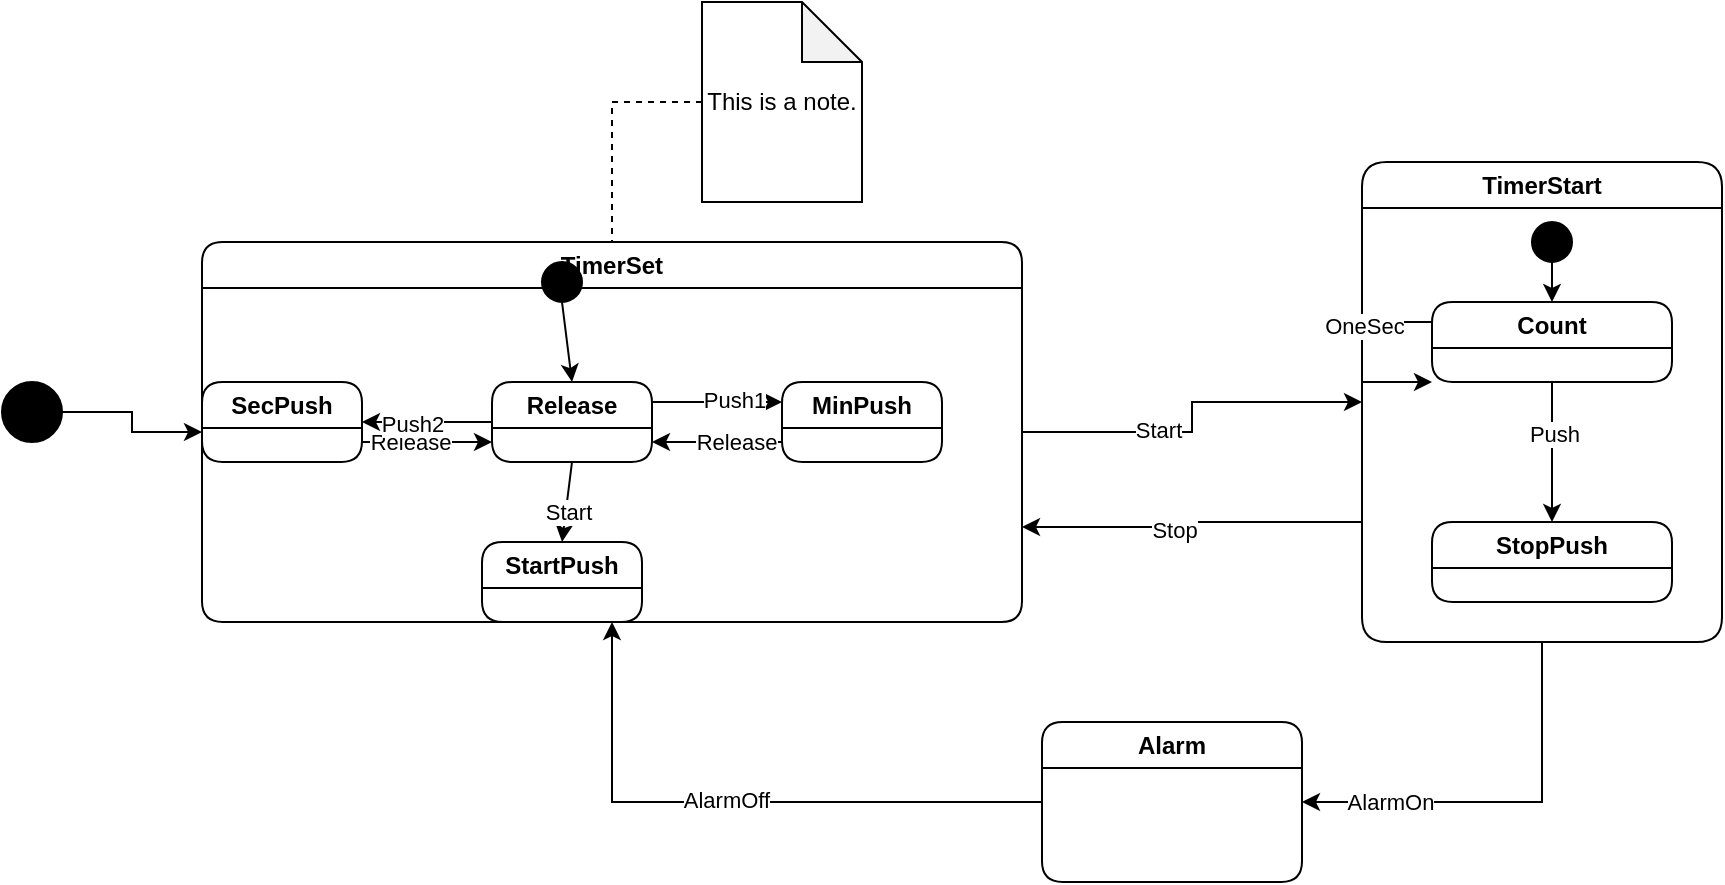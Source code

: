 <mxfile>
    <diagram id="3Aa49lHglVZ3ABnJkFck" name="Page 1">
        <mxGraphModel dx="2038" dy="805" grid="1" gridSize="10" guides="1" tooltips="1" connect="1" arrows="1" fold="1" page="0" pageScale="1" pageWidth="827" pageHeight="1169" math="0" shadow="0">
            <root>
                <mxCell id="0"/>
                <mxCell id="1" parent="0"/>
                <mxCell id="EBAIrEwSQ_sO8G7dM4pI-14" style="edgeStyle=orthogonalEdgeStyle;rounded=0;orthogonalLoop=1;jettySize=auto;html=1;exitX=1;exitY=0.5;exitDx=0;exitDy=0;entryX=0;entryY=0.5;entryDx=0;entryDy=0;" parent="1" source="EBAIrEwSQ_sO8G7dM4pI-9" target="EBAIrEwSQ_sO8G7dM4pI-10" edge="1">
                    <mxGeometry relative="1" as="geometry"/>
                </mxCell>
                <object label="" type="initialstate" id="EBAIrEwSQ_sO8G7dM4pI-9">
                    <mxCell style="ellipse;whiteSpace=wrap;html=1;aspect=fixed;glass=0;sketch=0;fillColor=#000000;" parent="1" vertex="1">
                        <mxGeometry x="-930" y="30" width="30" height="30" as="geometry"/>
                    </mxCell>
                </object>
                <object label="" guard="TimerSet == StartPush &amp;&amp; !button3" id="EBAIrEwSQ_sO8G7dM4pI-15">
                    <mxCell style="edgeStyle=orthogonalEdgeStyle;rounded=0;orthogonalLoop=1;jettySize=auto;html=1;exitX=1;exitY=0.5;exitDx=0;exitDy=0;entryX=0;entryY=0.5;entryDx=0;entryDy=0;" parent="1" source="EBAIrEwSQ_sO8G7dM4pI-10" target="EBAIrEwSQ_sO8G7dM4pI-12" edge="1">
                        <mxGeometry relative="1" as="geometry"/>
                    </mxCell>
                </object>
                <mxCell id="43" value="Start" style="edgeLabel;html=1;align=center;verticalAlign=middle;resizable=0;points=[];" vertex="1" connectable="0" parent="EBAIrEwSQ_sO8G7dM4pI-15">
                    <mxGeometry x="-0.269" y="1" relative="1" as="geometry">
                        <mxPoint as="offset"/>
                    </mxGeometry>
                </mxCell>
                <object label="TimerSet" type="state" entry="displayClock(min, sec)" id="EBAIrEwSQ_sO8G7dM4pI-10">
                    <mxCell style="swimlane;rounded=1;whiteSpace=wrap;html=1;glass=0;sketch=0;" parent="1" vertex="1">
                        <mxGeometry x="-830" y="-40" width="410" height="190" as="geometry"/>
                    </mxCell>
                </object>
                <object label="Release" type="state" id="48">
                    <mxCell style="swimlane;rounded=1;whiteSpace=wrap;html=1;glass=0;sketch=0;" vertex="1" parent="EBAIrEwSQ_sO8G7dM4pI-10">
                        <mxGeometry x="145" y="70" width="80" height="40" as="geometry"/>
                    </mxCell>
                </object>
                <object label="StartPush" type="state" id="49">
                    <mxCell style="swimlane;rounded=1;whiteSpace=wrap;html=1;glass=0;sketch=0;" vertex="1" parent="EBAIrEwSQ_sO8G7dM4pI-10">
                        <mxGeometry x="140" y="150" width="80" height="40" as="geometry"/>
                    </mxCell>
                </object>
                <object label="MinPush" type="state" entry="increaseMin()" id="50">
                    <mxCell style="swimlane;rounded=1;whiteSpace=wrap;html=1;glass=0;sketch=0;" vertex="1" parent="EBAIrEwSQ_sO8G7dM4pI-10">
                        <mxGeometry x="290" y="70" width="80" height="40" as="geometry"/>
                    </mxCell>
                </object>
                <object label="" guard="!button2" id="51">
                    <mxCell style="edgeStyle=none;html=1;exitX=1;exitY=0.75;exitDx=0;exitDy=0;entryX=0;entryY=0.75;entryDx=0;entryDy=0;" edge="1" parent="EBAIrEwSQ_sO8G7dM4pI-10" source="53" target="48">
                        <mxGeometry relative="1" as="geometry"/>
                    </mxCell>
                </object>
                <mxCell id="52" value="Release" style="edgeLabel;html=1;align=center;verticalAlign=middle;resizable=0;points=[];" vertex="1" connectable="0" parent="51">
                    <mxGeometry x="-0.272" relative="1" as="geometry">
                        <mxPoint as="offset"/>
                    </mxGeometry>
                </mxCell>
                <object label="SecPush" type="state" entry="increaseSec()" id="53">
                    <mxCell style="swimlane;rounded=1;whiteSpace=wrap;html=1;glass=0;sketch=0;" vertex="1" parent="EBAIrEwSQ_sO8G7dM4pI-10">
                        <mxGeometry y="70" width="80" height="40" as="geometry"/>
                    </mxCell>
                </object>
                <object label="" guard="button2" id="54">
                    <mxCell style="edgeStyle=none;html=1;exitX=0;exitY=0.5;exitDx=0;exitDy=0;entryX=1;entryY=0.5;entryDx=0;entryDy=0;" edge="1" parent="EBAIrEwSQ_sO8G7dM4pI-10" source="48" target="53">
                        <mxGeometry relative="1" as="geometry"/>
                    </mxCell>
                </object>
                <mxCell id="55" value="Push2" style="edgeLabel;html=1;align=center;verticalAlign=middle;resizable=0;points=[];" vertex="1" connectable="0" parent="54">
                    <mxGeometry x="0.239" y="1" relative="1" as="geometry">
                        <mxPoint as="offset"/>
                    </mxGeometry>
                </mxCell>
                <mxCell id="56" style="edgeStyle=none;html=1;exitX=0.5;exitY=1;exitDx=0;exitDy=0;entryX=0.5;entryY=0;entryDx=0;entryDy=0;" edge="1" parent="EBAIrEwSQ_sO8G7dM4pI-10" source="57" target="48">
                    <mxGeometry relative="1" as="geometry"/>
                </mxCell>
                <object label="" type="initialstate" id="57">
                    <mxCell style="ellipse;whiteSpace=wrap;html=1;aspect=fixed;glass=0;sketch=0;fillColor=#000000;" vertex="1" parent="EBAIrEwSQ_sO8G7dM4pI-10">
                        <mxGeometry x="170" y="10" width="20" height="20" as="geometry"/>
                    </mxCell>
                </object>
                <object label="" guard="!button1" id="58">
                    <mxCell style="edgeStyle=none;html=1;exitX=0;exitY=0.75;exitDx=0;exitDy=0;entryX=1;entryY=0.75;entryDx=0;entryDy=0;" edge="1" parent="EBAIrEwSQ_sO8G7dM4pI-10" source="50" target="48">
                        <mxGeometry relative="1" as="geometry">
                            <Array as="points"/>
                            <mxPoint x="90" y="100" as="sourcePoint"/>
                            <mxPoint x="155" y="110" as="targetPoint"/>
                        </mxGeometry>
                    </mxCell>
                </object>
                <mxCell id="59" value="Release" style="edgeLabel;html=1;align=center;verticalAlign=middle;resizable=0;points=[];" vertex="1" connectable="0" parent="58">
                    <mxGeometry x="-0.272" relative="1" as="geometry">
                        <mxPoint as="offset"/>
                    </mxGeometry>
                </mxCell>
                <object label="" guard="button1" id="60">
                    <mxCell style="edgeStyle=none;html=1;exitX=1;exitY=0.25;exitDx=0;exitDy=0;entryX=0;entryY=0.25;entryDx=0;entryDy=0;" edge="1" parent="EBAIrEwSQ_sO8G7dM4pI-10" source="48" target="50">
                        <mxGeometry relative="1" as="geometry">
                            <mxPoint x="155" y="100" as="sourcePoint"/>
                            <mxPoint x="90" y="90" as="targetPoint"/>
                        </mxGeometry>
                    </mxCell>
                </object>
                <mxCell id="61" value="Push1" style="edgeLabel;html=1;align=center;verticalAlign=middle;resizable=0;points=[];" vertex="1" connectable="0" parent="60">
                    <mxGeometry x="0.239" y="1" relative="1" as="geometry">
                        <mxPoint as="offset"/>
                    </mxGeometry>
                </mxCell>
                <object label="" guard="button3" id="62">
                    <mxCell style="edgeStyle=none;html=1;exitX=0.5;exitY=1;exitDx=0;exitDy=0;entryX=0.5;entryY=0;entryDx=0;entryDy=0;" edge="1" parent="EBAIrEwSQ_sO8G7dM4pI-10" source="48" target="49">
                        <mxGeometry relative="1" as="geometry">
                            <mxPoint x="155" y="120" as="sourcePoint"/>
                            <mxPoint x="90" y="120" as="targetPoint"/>
                        </mxGeometry>
                    </mxCell>
                </object>
                <mxCell id="63" value="Start" style="edgeLabel;html=1;align=center;verticalAlign=middle;resizable=0;points=[];" vertex="1" connectable="0" parent="62">
                    <mxGeometry x="0.239" y="1" relative="1" as="geometry">
                        <mxPoint as="offset"/>
                    </mxGeometry>
                </mxCell>
                <object label="TimerStart" type="state" id="EBAIrEwSQ_sO8G7dM4pI-12">
                    <mxCell style="swimlane;rounded=1;whiteSpace=wrap;html=1;glass=0;sketch=0;startSize=23;arcSize=18;" parent="1" vertex="1">
                        <mxGeometry x="-250" y="-80" width="180" height="240" as="geometry"/>
                    </mxCell>
                </object>
                <object label="Count" type="state" entry="count = 0" do="count += 1" id="64">
                    <mxCell style="swimlane;rounded=1;whiteSpace=wrap;html=1;glass=0;sketch=0;" vertex="1" parent="EBAIrEwSQ_sO8G7dM4pI-12">
                        <mxGeometry x="35" y="70" width="120" height="40" as="geometry"/>
                    </mxCell>
                </object>
                <object label="StopPush" type="state" id="65">
                    <mxCell style="swimlane;rounded=1;whiteSpace=wrap;html=1;glass=0;sketch=0;" vertex="1" parent="EBAIrEwSQ_sO8G7dM4pI-12">
                        <mxGeometry x="35" y="180" width="120" height="40" as="geometry"/>
                    </mxCell>
                </object>
                <mxCell id="66" style="edgeStyle=none;html=1;exitX=0.5;exitY=1;exitDx=0;exitDy=0;entryX=0.5;entryY=0;entryDx=0;entryDy=0;" edge="1" parent="EBAIrEwSQ_sO8G7dM4pI-12" source="67" target="64">
                    <mxGeometry relative="1" as="geometry"/>
                </mxCell>
                <object label="" type="initialstate" id="67">
                    <mxCell style="ellipse;whiteSpace=wrap;html=1;aspect=fixed;glass=0;sketch=0;fillColor=#000000;" vertex="1" parent="EBAIrEwSQ_sO8G7dM4pI-12">
                        <mxGeometry x="85" y="30" width="20" height="20" as="geometry"/>
                    </mxCell>
                </object>
                <object label="" action="decreaseSec()" guard="count == Sec1" id="68">
                    <mxCell style="edgeStyle=orthogonalEdgeStyle;rounded=0;orthogonalLoop=1;jettySize=auto;html=1;exitX=0;exitY=0.25;exitDx=0;exitDy=0;entryX=0;entryY=1;entryDx=0;entryDy=0;" edge="1" parent="EBAIrEwSQ_sO8G7dM4pI-12" source="64" target="64">
                        <mxGeometry relative="1" as="geometry">
                            <mxPoint x="-160" y="125" as="sourcePoint"/>
                            <mxPoint x="10" y="110" as="targetPoint"/>
                            <Array as="points">
                                <mxPoint y="80"/>
                                <mxPoint y="110"/>
                            </Array>
                        </mxGeometry>
                    </mxCell>
                </object>
                <mxCell id="69" value="OneSec" style="edgeLabel;html=1;align=center;verticalAlign=middle;resizable=0;points=[];" vertex="1" connectable="0" parent="68">
                    <mxGeometry x="-0.269" y="1" relative="1" as="geometry">
                        <mxPoint as="offset"/>
                    </mxGeometry>
                </mxCell>
                <object label="" guard="button3" id="70">
                    <mxCell style="edgeStyle=orthogonalEdgeStyle;rounded=0;orthogonalLoop=1;jettySize=auto;html=1;exitX=0.5;exitY=1;exitDx=0;exitDy=0;entryX=0.5;entryY=0;entryDx=0;entryDy=0;" edge="1" parent="EBAIrEwSQ_sO8G7dM4pI-12" source="64" target="65">
                        <mxGeometry relative="1" as="geometry">
                            <mxPoint x="-135" y="175" as="sourcePoint"/>
                            <mxPoint x="35" y="160" as="targetPoint"/>
                        </mxGeometry>
                    </mxCell>
                </object>
                <mxCell id="71" value="Push" style="edgeLabel;html=1;align=center;verticalAlign=middle;resizable=0;points=[];" vertex="1" connectable="0" parent="70">
                    <mxGeometry x="-0.269" y="1" relative="1" as="geometry">
                        <mxPoint as="offset"/>
                    </mxGeometry>
                </mxCell>
                <mxCell id="EBAIrEwSQ_sO8G7dM4pI-20" style="edgeStyle=orthogonalEdgeStyle;rounded=0;orthogonalLoop=1;jettySize=auto;html=1;exitX=0;exitY=0.5;exitDx=0;exitDy=0;exitPerimeter=0;entryX=0.5;entryY=0;entryDx=0;entryDy=0;endArrow=none;endFill=0;dashed=1;" parent="1" source="EBAIrEwSQ_sO8G7dM4pI-19" target="EBAIrEwSQ_sO8G7dM4pI-10" edge="1">
                    <mxGeometry relative="1" as="geometry"/>
                </mxCell>
                <object label="This is a note." type="note" id="EBAIrEwSQ_sO8G7dM4pI-19">
                    <mxCell style="shape=note;whiteSpace=wrap;html=1;backgroundOutline=1;darkOpacity=0.05;glass=0;sketch=0;fillColor=#ffffff;" parent="1" vertex="1">
                        <mxGeometry x="-580" y="-160" width="80" height="100" as="geometry"/>
                    </mxCell>
                </object>
                <object label="Alarm" type="state" id="2">
                    <mxCell style="swimlane;rounded=1;whiteSpace=wrap;html=1;glass=0;sketch=0;startSize=23;" vertex="1" parent="1">
                        <mxGeometry x="-410" y="200" width="130" height="80" as="geometry"/>
                    </mxCell>
                </object>
                <object label="" guard="min == 0 &amp;&amp; sec == 0" id="3">
                    <mxCell style="edgeStyle=orthogonalEdgeStyle;rounded=0;orthogonalLoop=1;jettySize=auto;html=1;exitX=0.5;exitY=1;exitDx=0;exitDy=0;entryX=1;entryY=0.5;entryDx=0;entryDy=0;" edge="1" parent="1" source="EBAIrEwSQ_sO8G7dM4pI-12" target="2">
                        <mxGeometry relative="1" as="geometry">
                            <mxPoint x="-370" y="145" as="targetPoint"/>
                            <mxPoint x="-280" y="145" as="sourcePoint"/>
                        </mxGeometry>
                    </mxCell>
                </object>
                <mxCell id="42" value="AlarmOn" style="edgeLabel;html=1;align=center;verticalAlign=middle;resizable=0;points=[];" vertex="1" connectable="0" parent="3">
                    <mxGeometry x="0.566" relative="1" as="geometry">
                        <mxPoint as="offset"/>
                    </mxGeometry>
                </mxCell>
                <mxCell id="5" style="edgeStyle=orthogonalEdgeStyle;rounded=0;orthogonalLoop=1;jettySize=auto;html=1;exitX=0;exitY=0.5;exitDx=0;exitDy=0;entryX=0.5;entryY=1;entryDx=0;entryDy=0;" edge="1" parent="1" source="2" target="EBAIrEwSQ_sO8G7dM4pI-10">
                    <mxGeometry relative="1" as="geometry">
                        <mxPoint x="-370" y="145" as="targetPoint"/>
                        <mxPoint x="-280" y="145" as="sourcePoint"/>
                    </mxGeometry>
                </mxCell>
                <mxCell id="41" value="AlarmOff" style="edgeLabel;html=1;align=center;verticalAlign=middle;resizable=0;points=[];" vertex="1" connectable="0" parent="5">
                    <mxGeometry x="0.036" y="-1" relative="1" as="geometry">
                        <mxPoint as="offset"/>
                    </mxGeometry>
                </mxCell>
                <object label="" guard="TimerStart == StopPush &amp;&amp; !button3" id="9">
                    <mxCell style="edgeStyle=orthogonalEdgeStyle;rounded=0;orthogonalLoop=1;jettySize=auto;html=1;entryX=1;entryY=0.75;entryDx=0;entryDy=0;exitX=0;exitY=0.75;exitDx=0;exitDy=0;" edge="1" parent="1" source="EBAIrEwSQ_sO8G7dM4pI-12" target="EBAIrEwSQ_sO8G7dM4pI-10">
                        <mxGeometry relative="1" as="geometry">
                            <mxPoint x="-320" y="160" as="sourcePoint"/>
                            <mxPoint x="-280" y="125" as="targetPoint"/>
                        </mxGeometry>
                    </mxCell>
                </object>
                <mxCell id="44" value="Stop" style="edgeLabel;html=1;align=center;verticalAlign=middle;resizable=0;points=[];" vertex="1" connectable="0" parent="9">
                    <mxGeometry x="0.119" y="1" relative="1" as="geometry">
                        <mxPoint as="offset"/>
                    </mxGeometry>
                </mxCell>
            </root>
        </mxGraphModel>
    </diagram>
</mxfile>